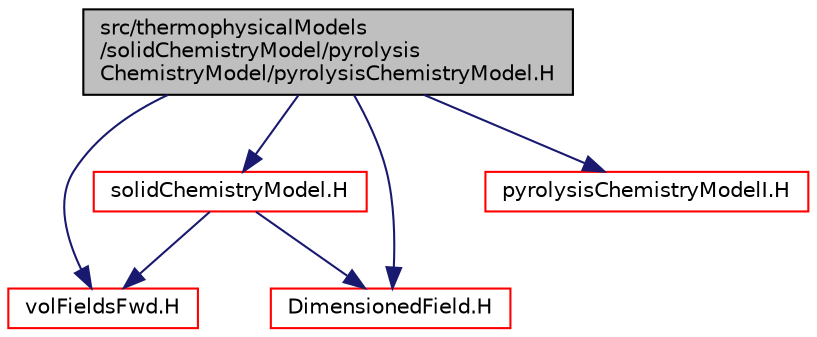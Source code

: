 digraph "src/thermophysicalModels/solidChemistryModel/pyrolysisChemistryModel/pyrolysisChemistryModel.H"
{
  bgcolor="transparent";
  edge [fontname="Helvetica",fontsize="10",labelfontname="Helvetica",labelfontsize="10"];
  node [fontname="Helvetica",fontsize="10",shape=record];
  Node1 [label="src/thermophysicalModels\l/solidChemistryModel/pyrolysis\lChemistryModel/pyrolysisChemistryModel.H",height=0.2,width=0.4,color="black", fillcolor="grey75", style="filled", fontcolor="black"];
  Node1 -> Node2 [color="midnightblue",fontsize="10",style="solid",fontname="Helvetica"];
  Node2 [label="volFieldsFwd.H",height=0.2,width=0.4,color="red",URL="$a05610.html"];
  Node1 -> Node3 [color="midnightblue",fontsize="10",style="solid",fontname="Helvetica"];
  Node3 [label="DimensionedField.H",height=0.2,width=0.4,color="red",URL="$a07887.html"];
  Node1 -> Node4 [color="midnightblue",fontsize="10",style="solid",fontname="Helvetica"];
  Node4 [label="solidChemistryModel.H",height=0.2,width=0.4,color="red",URL="$a10229.html"];
  Node4 -> Node2 [color="midnightblue",fontsize="10",style="solid",fontname="Helvetica"];
  Node4 -> Node3 [color="midnightblue",fontsize="10",style="solid",fontname="Helvetica"];
  Node1 -> Node5 [color="midnightblue",fontsize="10",style="solid",fontname="Helvetica"];
  Node5 [label="pyrolysisChemistryModelI.H",height=0.2,width=0.4,color="red",URL="$a10227.html"];
}
